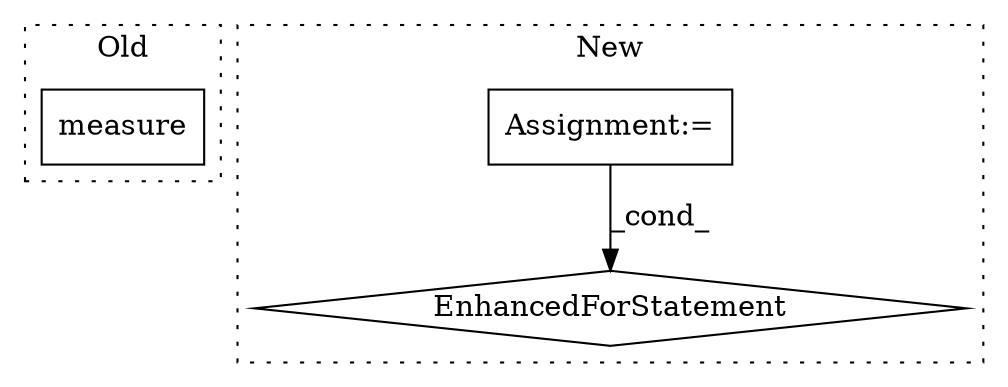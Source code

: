 digraph G {
subgraph cluster0 {
1 [label="measure" a="32" s="20067,20093" l="8,1" shape="box"];
label = "Old";
style="dotted";
}
subgraph cluster1 {
2 [label="EnhancedForStatement" a="70" s="20895,20995" l="53,2" shape="diamond"];
3 [label="Assignment:=" a="7" s="20895,20995" l="53,2" shape="box"];
label = "New";
style="dotted";
}
3 -> 2 [label="_cond_"];
}